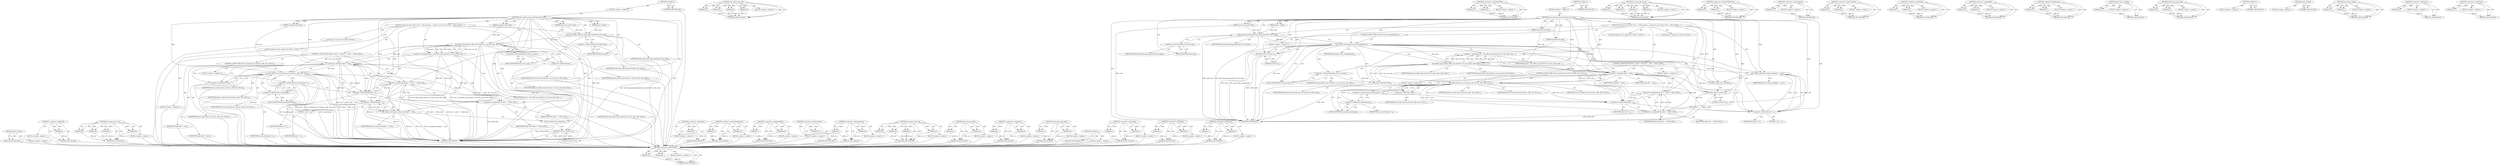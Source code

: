 digraph "&lt;operator&gt;.indirection" {
vulnerable_160 [label=<(METHOD,cond_resched)>];
vulnerable_161 [label=<(BLOCK,&lt;empty&gt;,&lt;empty&gt;)>];
vulnerable_162 [label=<(METHOD_RETURN,ANY)>];
vulnerable_111 [label=<(METHOD,&lt;operator&gt;.addressOf)>];
vulnerable_112 [label=<(PARAM,p1)>];
vulnerable_113 [label=<(BLOCK,&lt;empty&gt;,&lt;empty&gt;)>];
vulnerable_114 [label=<(METHOD_RETURN,ANY)>];
vulnerable_134 [label=<(METHOD,is_target_pte_for_mc)>];
vulnerable_135 [label=<(PARAM,p1)>];
vulnerable_136 [label=<(PARAM,p2)>];
vulnerable_137 [label=<(PARAM,p3)>];
vulnerable_138 [label=<(PARAM,p4)>];
vulnerable_139 [label=<(BLOCK,&lt;empty&gt;,&lt;empty&gt;)>];
vulnerable_140 [label=<(METHOD_RETURN,ANY)>];
vulnerable_6 [label=<(METHOD,&lt;global&gt;)<SUB>1</SUB>>];
vulnerable_7 [label=<(BLOCK,&lt;empty&gt;,&lt;empty&gt;)<SUB>1</SUB>>];
vulnerable_8 [label=<(METHOD,mem_cgroup_count_precharge_pte_range)<SUB>1</SUB>>];
vulnerable_9 [label=<(PARAM,pmd_t *pmd)<SUB>1</SUB>>];
vulnerable_10 [label=<(PARAM,unsigned long addr)<SUB>2</SUB>>];
vulnerable_11 [label=<(PARAM,unsigned long end)<SUB>2</SUB>>];
vulnerable_12 [label=<(PARAM,struct mm_walk *walk)<SUB>3</SUB>>];
vulnerable_13 [label=<(BLOCK,{
	struct vm_area_struct *vma = walk-&gt;private;
...,{
	struct vm_area_struct *vma = walk-&gt;private;
...)<SUB>4</SUB>>];
vulnerable_14 [label="<(LOCAL,pte_t* pte: pte_t*)<SUB>6</SUB>>"];
vulnerable_15 [label="<(LOCAL,spinlock_t* ptl: spinlock_t*)<SUB>7</SUB>>"];
vulnerable_16 [label=<(split_huge_page_pmd,split_huge_page_pmd(walk-&gt;mm, pmd))<SUB>9</SUB>>];
vulnerable_17 [label=<(&lt;operator&gt;.indirectFieldAccess,walk-&gt;mm)<SUB>9</SUB>>];
vulnerable_18 [label=<(IDENTIFIER,walk,split_huge_page_pmd(walk-&gt;mm, pmd))<SUB>9</SUB>>];
vulnerable_19 [label=<(FIELD_IDENTIFIER,mm,mm)<SUB>9</SUB>>];
vulnerable_20 [label=<(IDENTIFIER,pmd,split_huge_page_pmd(walk-&gt;mm, pmd))<SUB>9</SUB>>];
vulnerable_21 [label=<(&lt;operator&gt;.assignment,pte = pte_offset_map_lock(vma-&gt;vm_mm, pmd, addr...)<SUB>11</SUB>>];
vulnerable_22 [label=<(IDENTIFIER,pte,pte = pte_offset_map_lock(vma-&gt;vm_mm, pmd, addr...)<SUB>11</SUB>>];
vulnerable_23 [label=<(pte_offset_map_lock,pte_offset_map_lock(vma-&gt;vm_mm, pmd, addr, &amp;ptl))<SUB>11</SUB>>];
vulnerable_24 [label=<(&lt;operator&gt;.indirectFieldAccess,vma-&gt;vm_mm)<SUB>11</SUB>>];
vulnerable_25 [label=<(IDENTIFIER,vma,pte_offset_map_lock(vma-&gt;vm_mm, pmd, addr, &amp;ptl))<SUB>11</SUB>>];
vulnerable_26 [label=<(FIELD_IDENTIFIER,vm_mm,vm_mm)<SUB>11</SUB>>];
vulnerable_27 [label=<(IDENTIFIER,pmd,pte_offset_map_lock(vma-&gt;vm_mm, pmd, addr, &amp;ptl))<SUB>11</SUB>>];
vulnerable_28 [label=<(IDENTIFIER,addr,pte_offset_map_lock(vma-&gt;vm_mm, pmd, addr, &amp;ptl))<SUB>11</SUB>>];
vulnerable_29 [label=<(&lt;operator&gt;.addressOf,&amp;ptl)<SUB>11</SUB>>];
vulnerable_30 [label=<(IDENTIFIER,ptl,pte_offset_map_lock(vma-&gt;vm_mm, pmd, addr, &amp;ptl))<SUB>11</SUB>>];
vulnerable_31 [label=<(CONTROL_STRUCTURE,FOR,for (;addr != end;pte++, addr += PAGE_SIZE))<SUB>12</SUB>>];
vulnerable_32 [label=<(BLOCK,&lt;empty&gt;,&lt;empty&gt;)<SUB>12</SUB>>];
vulnerable_33 [label=<(&lt;operator&gt;.notEquals,addr != end)<SUB>12</SUB>>];
vulnerable_34 [label=<(IDENTIFIER,addr,addr != end)<SUB>12</SUB>>];
vulnerable_35 [label=<(IDENTIFIER,end,addr != end)<SUB>12</SUB>>];
vulnerable_36 [label=<(&lt;operator&gt;.expressionList,pte++, addr += PAGE_SIZE)<SUB>12</SUB>>];
vulnerable_37 [label=<(&lt;operator&gt;.postIncrement,pte++)<SUB>12</SUB>>];
vulnerable_38 [label=<(IDENTIFIER,pte,pte++)<SUB>12</SUB>>];
vulnerable_39 [label=<(&lt;operator&gt;.assignmentPlus,addr += PAGE_SIZE)<SUB>12</SUB>>];
vulnerable_40 [label=<(IDENTIFIER,addr,addr += PAGE_SIZE)<SUB>12</SUB>>];
vulnerable_41 [label=<(IDENTIFIER,PAGE_SIZE,addr += PAGE_SIZE)<SUB>12</SUB>>];
vulnerable_42 [label=<(CONTROL_STRUCTURE,IF,if (is_target_pte_for_mc(vma, addr, *pte, NULL)))<SUB>13</SUB>>];
vulnerable_43 [label=<(is_target_pte_for_mc,is_target_pte_for_mc(vma, addr, *pte, NULL))<SUB>13</SUB>>];
vulnerable_44 [label=<(IDENTIFIER,vma,is_target_pte_for_mc(vma, addr, *pte, NULL))<SUB>13</SUB>>];
vulnerable_45 [label=<(IDENTIFIER,addr,is_target_pte_for_mc(vma, addr, *pte, NULL))<SUB>13</SUB>>];
vulnerable_46 [label=<(&lt;operator&gt;.indirection,*pte)<SUB>13</SUB>>];
vulnerable_47 [label=<(IDENTIFIER,pte,is_target_pte_for_mc(vma, addr, *pte, NULL))<SUB>13</SUB>>];
vulnerable_48 [label=<(IDENTIFIER,NULL,is_target_pte_for_mc(vma, addr, *pte, NULL))<SUB>13</SUB>>];
vulnerable_49 [label=<(BLOCK,&lt;empty&gt;,&lt;empty&gt;)<SUB>14</SUB>>];
vulnerable_50 [label=<(&lt;operator&gt;.postIncrement,mc.precharge++)<SUB>14</SUB>>];
vulnerable_51 [label=<(&lt;operator&gt;.fieldAccess,mc.precharge)<SUB>14</SUB>>];
vulnerable_52 [label=<(IDENTIFIER,mc,mc.precharge++)<SUB>14</SUB>>];
vulnerable_53 [label=<(FIELD_IDENTIFIER,precharge,precharge)<SUB>14</SUB>>];
vulnerable_54 [label=<(pte_unmap_unlock,pte_unmap_unlock(pte - 1, ptl))<SUB>15</SUB>>];
vulnerable_55 [label=<(&lt;operator&gt;.subtraction,pte - 1)<SUB>15</SUB>>];
vulnerable_56 [label=<(IDENTIFIER,pte,pte - 1)<SUB>15</SUB>>];
vulnerable_57 [label=<(LITERAL,1,pte - 1)<SUB>15</SUB>>];
vulnerable_58 [label=<(IDENTIFIER,ptl,pte_unmap_unlock(pte - 1, ptl))<SUB>15</SUB>>];
vulnerable_59 [label=<(cond_resched,cond_resched())<SUB>16</SUB>>];
vulnerable_60 [label=<(RETURN,return 0;,return 0;)<SUB>18</SUB>>];
vulnerable_61 [label=<(LITERAL,0,return 0;)<SUB>18</SUB>>];
vulnerable_62 [label=<(METHOD_RETURN,int)<SUB>1</SUB>>];
vulnerable_64 [label=<(METHOD_RETURN,ANY)<SUB>1</SUB>>];
vulnerable_141 [label=<(METHOD,&lt;operator&gt;.indirection)>];
vulnerable_142 [label=<(PARAM,p1)>];
vulnerable_143 [label=<(BLOCK,&lt;empty&gt;,&lt;empty&gt;)>];
vulnerable_144 [label=<(METHOD_RETURN,ANY)>];
vulnerable_94 [label=<(METHOD,&lt;operator&gt;.indirectFieldAccess)>];
vulnerable_95 [label=<(PARAM,p1)>];
vulnerable_96 [label=<(PARAM,p2)>];
vulnerable_97 [label=<(BLOCK,&lt;empty&gt;,&lt;empty&gt;)>];
vulnerable_98 [label=<(METHOD_RETURN,ANY)>];
vulnerable_129 [label=<(METHOD,&lt;operator&gt;.assignmentPlus)>];
vulnerable_130 [label=<(PARAM,p1)>];
vulnerable_131 [label=<(PARAM,p2)>];
vulnerable_132 [label=<(BLOCK,&lt;empty&gt;,&lt;empty&gt;)>];
vulnerable_133 [label=<(METHOD_RETURN,ANY)>];
vulnerable_125 [label=<(METHOD,&lt;operator&gt;.postIncrement)>];
vulnerable_126 [label=<(PARAM,p1)>];
vulnerable_127 [label=<(BLOCK,&lt;empty&gt;,&lt;empty&gt;)>];
vulnerable_128 [label=<(METHOD_RETURN,ANY)>];
vulnerable_120 [label=<(METHOD,&lt;operator&gt;.expressionList)>];
vulnerable_121 [label=<(PARAM,p1)>];
vulnerable_122 [label=<(PARAM,p2)>];
vulnerable_123 [label=<(BLOCK,&lt;empty&gt;,&lt;empty&gt;)>];
vulnerable_124 [label=<(METHOD_RETURN,ANY)>];
vulnerable_104 [label=<(METHOD,pte_offset_map_lock)>];
vulnerable_105 [label=<(PARAM,p1)>];
vulnerable_106 [label=<(PARAM,p2)>];
vulnerable_107 [label=<(PARAM,p3)>];
vulnerable_108 [label=<(PARAM,p4)>];
vulnerable_109 [label=<(BLOCK,&lt;empty&gt;,&lt;empty&gt;)>];
vulnerable_110 [label=<(METHOD_RETURN,ANY)>];
vulnerable_150 [label=<(METHOD,pte_unmap_unlock)>];
vulnerable_151 [label=<(PARAM,p1)>];
vulnerable_152 [label=<(PARAM,p2)>];
vulnerable_153 [label=<(BLOCK,&lt;empty&gt;,&lt;empty&gt;)>];
vulnerable_154 [label=<(METHOD_RETURN,ANY)>];
vulnerable_99 [label=<(METHOD,&lt;operator&gt;.assignment)>];
vulnerable_100 [label=<(PARAM,p1)>];
vulnerable_101 [label=<(PARAM,p2)>];
vulnerable_102 [label=<(BLOCK,&lt;empty&gt;,&lt;empty&gt;)>];
vulnerable_103 [label=<(METHOD_RETURN,ANY)>];
vulnerable_89 [label=<(METHOD,split_huge_page_pmd)>];
vulnerable_90 [label=<(PARAM,p1)>];
vulnerable_91 [label=<(PARAM,p2)>];
vulnerable_92 [label=<(BLOCK,&lt;empty&gt;,&lt;empty&gt;)>];
vulnerable_93 [label=<(METHOD_RETURN,ANY)>];
vulnerable_83 [label=<(METHOD,&lt;global&gt;)<SUB>1</SUB>>];
vulnerable_84 [label=<(BLOCK,&lt;empty&gt;,&lt;empty&gt;)>];
vulnerable_85 [label=<(METHOD_RETURN,ANY)>];
vulnerable_155 [label=<(METHOD,&lt;operator&gt;.subtraction)>];
vulnerable_156 [label=<(PARAM,p1)>];
vulnerable_157 [label=<(PARAM,p2)>];
vulnerable_158 [label=<(BLOCK,&lt;empty&gt;,&lt;empty&gt;)>];
vulnerable_159 [label=<(METHOD_RETURN,ANY)>];
vulnerable_115 [label=<(METHOD,&lt;operator&gt;.notEquals)>];
vulnerable_116 [label=<(PARAM,p1)>];
vulnerable_117 [label=<(PARAM,p2)>];
vulnerable_118 [label=<(BLOCK,&lt;empty&gt;,&lt;empty&gt;)>];
vulnerable_119 [label=<(METHOD_RETURN,ANY)>];
vulnerable_145 [label=<(METHOD,&lt;operator&gt;.fieldAccess)>];
vulnerable_146 [label=<(PARAM,p1)>];
vulnerable_147 [label=<(PARAM,p2)>];
vulnerable_148 [label=<(BLOCK,&lt;empty&gt;,&lt;empty&gt;)>];
vulnerable_149 [label=<(METHOD_RETURN,ANY)>];
fixed_165 [label=<(METHOD,&lt;operator&gt;.subtraction)>];
fixed_166 [label=<(PARAM,p1)>];
fixed_167 [label=<(PARAM,p2)>];
fixed_168 [label=<(BLOCK,&lt;empty&gt;,&lt;empty&gt;)>];
fixed_169 [label=<(METHOD_RETURN,ANY)>];
fixed_114 [label=<(METHOD,pte_offset_map_lock)>];
fixed_115 [label=<(PARAM,p1)>];
fixed_116 [label=<(PARAM,p2)>];
fixed_117 [label=<(PARAM,p3)>];
fixed_118 [label=<(PARAM,p4)>];
fixed_119 [label=<(BLOCK,&lt;empty&gt;,&lt;empty&gt;)>];
fixed_120 [label=<(METHOD_RETURN,ANY)>];
fixed_139 [label=<(METHOD,&lt;operator&gt;.assignmentPlus)>];
fixed_140 [label=<(PARAM,p1)>];
fixed_141 [label=<(PARAM,p2)>];
fixed_142 [label=<(BLOCK,&lt;empty&gt;,&lt;empty&gt;)>];
fixed_143 [label=<(METHOD_RETURN,ANY)>];
fixed_6 [label=<(METHOD,&lt;global&gt;)<SUB>1</SUB>>];
fixed_7 [label=<(BLOCK,&lt;empty&gt;,&lt;empty&gt;)<SUB>1</SUB>>];
fixed_8 [label=<(METHOD,mem_cgroup_count_precharge_pte_range)<SUB>1</SUB>>];
fixed_9 [label=<(PARAM,pmd_t *pmd)<SUB>1</SUB>>];
fixed_10 [label=<(PARAM,unsigned long addr)<SUB>2</SUB>>];
fixed_11 [label=<(PARAM,unsigned long end)<SUB>2</SUB>>];
fixed_12 [label=<(PARAM,struct mm_walk *walk)<SUB>3</SUB>>];
fixed_13 [label=<(BLOCK,{
	struct vm_area_struct *vma = walk-&gt;private;
...,{
	struct vm_area_struct *vma = walk-&gt;private;
...)<SUB>4</SUB>>];
fixed_14 [label="<(LOCAL,pte_t* pte: pte_t*)<SUB>6</SUB>>"];
fixed_15 [label="<(LOCAL,spinlock_t* ptl: spinlock_t*)<SUB>7</SUB>>"];
fixed_16 [label=<(split_huge_page_pmd,split_huge_page_pmd(walk-&gt;mm, pmd))<SUB>9</SUB>>];
fixed_17 [label=<(&lt;operator&gt;.indirectFieldAccess,walk-&gt;mm)<SUB>9</SUB>>];
fixed_18 [label=<(IDENTIFIER,walk,split_huge_page_pmd(walk-&gt;mm, pmd))<SUB>9</SUB>>];
fixed_19 [label=<(FIELD_IDENTIFIER,mm,mm)<SUB>9</SUB>>];
fixed_20 [label=<(IDENTIFIER,pmd,split_huge_page_pmd(walk-&gt;mm, pmd))<SUB>9</SUB>>];
fixed_21 [label=<(CONTROL_STRUCTURE,IF,if (pmd_trans_unstable(pmd)))<SUB>10</SUB>>];
fixed_22 [label=<(pmd_trans_unstable,pmd_trans_unstable(pmd))<SUB>10</SUB>>];
fixed_23 [label=<(IDENTIFIER,pmd,pmd_trans_unstable(pmd))<SUB>10</SUB>>];
fixed_24 [label=<(BLOCK,&lt;empty&gt;,&lt;empty&gt;)<SUB>11</SUB>>];
fixed_25 [label=<(RETURN,return 0;,return 0;)<SUB>11</SUB>>];
fixed_26 [label=<(LITERAL,0,return 0;)<SUB>11</SUB>>];
fixed_27 [label=<(&lt;operator&gt;.assignment,pte = pte_offset_map_lock(vma-&gt;vm_mm, pmd, addr...)<SUB>13</SUB>>];
fixed_28 [label=<(IDENTIFIER,pte,pte = pte_offset_map_lock(vma-&gt;vm_mm, pmd, addr...)<SUB>13</SUB>>];
fixed_29 [label=<(pte_offset_map_lock,pte_offset_map_lock(vma-&gt;vm_mm, pmd, addr, &amp;ptl))<SUB>13</SUB>>];
fixed_30 [label=<(&lt;operator&gt;.indirectFieldAccess,vma-&gt;vm_mm)<SUB>13</SUB>>];
fixed_31 [label=<(IDENTIFIER,vma,pte_offset_map_lock(vma-&gt;vm_mm, pmd, addr, &amp;ptl))<SUB>13</SUB>>];
fixed_32 [label=<(FIELD_IDENTIFIER,vm_mm,vm_mm)<SUB>13</SUB>>];
fixed_33 [label=<(IDENTIFIER,pmd,pte_offset_map_lock(vma-&gt;vm_mm, pmd, addr, &amp;ptl))<SUB>13</SUB>>];
fixed_34 [label=<(IDENTIFIER,addr,pte_offset_map_lock(vma-&gt;vm_mm, pmd, addr, &amp;ptl))<SUB>13</SUB>>];
fixed_35 [label=<(&lt;operator&gt;.addressOf,&amp;ptl)<SUB>13</SUB>>];
fixed_36 [label=<(IDENTIFIER,ptl,pte_offset_map_lock(vma-&gt;vm_mm, pmd, addr, &amp;ptl))<SUB>13</SUB>>];
fixed_37 [label=<(CONTROL_STRUCTURE,FOR,for (;addr != end;pte++, addr += PAGE_SIZE))<SUB>14</SUB>>];
fixed_38 [label=<(BLOCK,&lt;empty&gt;,&lt;empty&gt;)<SUB>14</SUB>>];
fixed_39 [label=<(&lt;operator&gt;.notEquals,addr != end)<SUB>14</SUB>>];
fixed_40 [label=<(IDENTIFIER,addr,addr != end)<SUB>14</SUB>>];
fixed_41 [label=<(IDENTIFIER,end,addr != end)<SUB>14</SUB>>];
fixed_42 [label=<(&lt;operator&gt;.expressionList,pte++, addr += PAGE_SIZE)<SUB>14</SUB>>];
fixed_43 [label=<(&lt;operator&gt;.postIncrement,pte++)<SUB>14</SUB>>];
fixed_44 [label=<(IDENTIFIER,pte,pte++)<SUB>14</SUB>>];
fixed_45 [label=<(&lt;operator&gt;.assignmentPlus,addr += PAGE_SIZE)<SUB>14</SUB>>];
fixed_46 [label=<(IDENTIFIER,addr,addr += PAGE_SIZE)<SUB>14</SUB>>];
fixed_47 [label=<(IDENTIFIER,PAGE_SIZE,addr += PAGE_SIZE)<SUB>14</SUB>>];
fixed_48 [label=<(CONTROL_STRUCTURE,IF,if (is_target_pte_for_mc(vma, addr, *pte, NULL)))<SUB>15</SUB>>];
fixed_49 [label=<(is_target_pte_for_mc,is_target_pte_for_mc(vma, addr, *pte, NULL))<SUB>15</SUB>>];
fixed_50 [label=<(IDENTIFIER,vma,is_target_pte_for_mc(vma, addr, *pte, NULL))<SUB>15</SUB>>];
fixed_51 [label=<(IDENTIFIER,addr,is_target_pte_for_mc(vma, addr, *pte, NULL))<SUB>15</SUB>>];
fixed_52 [label=<(&lt;operator&gt;.indirection,*pte)<SUB>15</SUB>>];
fixed_53 [label=<(IDENTIFIER,pte,is_target_pte_for_mc(vma, addr, *pte, NULL))<SUB>15</SUB>>];
fixed_54 [label=<(IDENTIFIER,NULL,is_target_pte_for_mc(vma, addr, *pte, NULL))<SUB>15</SUB>>];
fixed_55 [label=<(BLOCK,&lt;empty&gt;,&lt;empty&gt;)<SUB>16</SUB>>];
fixed_56 [label=<(&lt;operator&gt;.postIncrement,mc.precharge++)<SUB>16</SUB>>];
fixed_57 [label=<(&lt;operator&gt;.fieldAccess,mc.precharge)<SUB>16</SUB>>];
fixed_58 [label=<(IDENTIFIER,mc,mc.precharge++)<SUB>16</SUB>>];
fixed_59 [label=<(FIELD_IDENTIFIER,precharge,precharge)<SUB>16</SUB>>];
fixed_60 [label=<(pte_unmap_unlock,pte_unmap_unlock(pte - 1, ptl))<SUB>17</SUB>>];
fixed_61 [label=<(&lt;operator&gt;.subtraction,pte - 1)<SUB>17</SUB>>];
fixed_62 [label=<(IDENTIFIER,pte,pte - 1)<SUB>17</SUB>>];
fixed_63 [label=<(LITERAL,1,pte - 1)<SUB>17</SUB>>];
fixed_64 [label=<(IDENTIFIER,ptl,pte_unmap_unlock(pte - 1, ptl))<SUB>17</SUB>>];
fixed_65 [label=<(cond_resched,cond_resched())<SUB>18</SUB>>];
fixed_66 [label=<(RETURN,return 0;,return 0;)<SUB>20</SUB>>];
fixed_67 [label=<(LITERAL,0,return 0;)<SUB>20</SUB>>];
fixed_68 [label=<(METHOD_RETURN,int)<SUB>1</SUB>>];
fixed_70 [label=<(METHOD_RETURN,ANY)<SUB>1</SUB>>];
fixed_144 [label=<(METHOD,is_target_pte_for_mc)>];
fixed_145 [label=<(PARAM,p1)>];
fixed_146 [label=<(PARAM,p2)>];
fixed_147 [label=<(PARAM,p3)>];
fixed_148 [label=<(PARAM,p4)>];
fixed_149 [label=<(BLOCK,&lt;empty&gt;,&lt;empty&gt;)>];
fixed_150 [label=<(METHOD_RETURN,ANY)>];
fixed_100 [label=<(METHOD,&lt;operator&gt;.indirectFieldAccess)>];
fixed_101 [label=<(PARAM,p1)>];
fixed_102 [label=<(PARAM,p2)>];
fixed_103 [label=<(BLOCK,&lt;empty&gt;,&lt;empty&gt;)>];
fixed_104 [label=<(METHOD_RETURN,ANY)>];
fixed_135 [label=<(METHOD,&lt;operator&gt;.postIncrement)>];
fixed_136 [label=<(PARAM,p1)>];
fixed_137 [label=<(BLOCK,&lt;empty&gt;,&lt;empty&gt;)>];
fixed_138 [label=<(METHOD_RETURN,ANY)>];
fixed_130 [label=<(METHOD,&lt;operator&gt;.expressionList)>];
fixed_131 [label=<(PARAM,p1)>];
fixed_132 [label=<(PARAM,p2)>];
fixed_133 [label=<(BLOCK,&lt;empty&gt;,&lt;empty&gt;)>];
fixed_134 [label=<(METHOD_RETURN,ANY)>];
fixed_125 [label=<(METHOD,&lt;operator&gt;.notEquals)>];
fixed_126 [label=<(PARAM,p1)>];
fixed_127 [label=<(PARAM,p2)>];
fixed_128 [label=<(BLOCK,&lt;empty&gt;,&lt;empty&gt;)>];
fixed_129 [label=<(METHOD_RETURN,ANY)>];
fixed_109 [label=<(METHOD,&lt;operator&gt;.assignment)>];
fixed_110 [label=<(PARAM,p1)>];
fixed_111 [label=<(PARAM,p2)>];
fixed_112 [label=<(BLOCK,&lt;empty&gt;,&lt;empty&gt;)>];
fixed_113 [label=<(METHOD_RETURN,ANY)>];
fixed_155 [label=<(METHOD,&lt;operator&gt;.fieldAccess)>];
fixed_156 [label=<(PARAM,p1)>];
fixed_157 [label=<(PARAM,p2)>];
fixed_158 [label=<(BLOCK,&lt;empty&gt;,&lt;empty&gt;)>];
fixed_159 [label=<(METHOD_RETURN,ANY)>];
fixed_105 [label=<(METHOD,pmd_trans_unstable)>];
fixed_106 [label=<(PARAM,p1)>];
fixed_107 [label=<(BLOCK,&lt;empty&gt;,&lt;empty&gt;)>];
fixed_108 [label=<(METHOD_RETURN,ANY)>];
fixed_95 [label=<(METHOD,split_huge_page_pmd)>];
fixed_96 [label=<(PARAM,p1)>];
fixed_97 [label=<(PARAM,p2)>];
fixed_98 [label=<(BLOCK,&lt;empty&gt;,&lt;empty&gt;)>];
fixed_99 [label=<(METHOD_RETURN,ANY)>];
fixed_89 [label=<(METHOD,&lt;global&gt;)<SUB>1</SUB>>];
fixed_90 [label=<(BLOCK,&lt;empty&gt;,&lt;empty&gt;)>];
fixed_91 [label=<(METHOD_RETURN,ANY)>];
fixed_170 [label=<(METHOD,cond_resched)>];
fixed_171 [label=<(BLOCK,&lt;empty&gt;,&lt;empty&gt;)>];
fixed_172 [label=<(METHOD_RETURN,ANY)>];
fixed_160 [label=<(METHOD,pte_unmap_unlock)>];
fixed_161 [label=<(PARAM,p1)>];
fixed_162 [label=<(PARAM,p2)>];
fixed_163 [label=<(BLOCK,&lt;empty&gt;,&lt;empty&gt;)>];
fixed_164 [label=<(METHOD_RETURN,ANY)>];
fixed_121 [label=<(METHOD,&lt;operator&gt;.addressOf)>];
fixed_122 [label=<(PARAM,p1)>];
fixed_123 [label=<(BLOCK,&lt;empty&gt;,&lt;empty&gt;)>];
fixed_124 [label=<(METHOD_RETURN,ANY)>];
fixed_151 [label=<(METHOD,&lt;operator&gt;.indirection)>];
fixed_152 [label=<(PARAM,p1)>];
fixed_153 [label=<(BLOCK,&lt;empty&gt;,&lt;empty&gt;)>];
fixed_154 [label=<(METHOD_RETURN,ANY)>];
vulnerable_160 -> vulnerable_161  [key=0, label="AST: "];
vulnerable_160 -> vulnerable_162  [key=0, label="AST: "];
vulnerable_160 -> vulnerable_162  [key=1, label="CFG: "];
vulnerable_161 -> fixed_165  [key=0];
vulnerable_162 -> fixed_165  [key=0];
vulnerable_111 -> vulnerable_112  [key=0, label="AST: "];
vulnerable_111 -> vulnerable_112  [key=1, label="DDG: "];
vulnerable_111 -> vulnerable_113  [key=0, label="AST: "];
vulnerable_111 -> vulnerable_114  [key=0, label="AST: "];
vulnerable_111 -> vulnerable_114  [key=1, label="CFG: "];
vulnerable_112 -> vulnerable_114  [key=0, label="DDG: p1"];
vulnerable_113 -> fixed_165  [key=0];
vulnerable_114 -> fixed_165  [key=0];
vulnerable_134 -> vulnerable_135  [key=0, label="AST: "];
vulnerable_134 -> vulnerable_135  [key=1, label="DDG: "];
vulnerable_134 -> vulnerable_139  [key=0, label="AST: "];
vulnerable_134 -> vulnerable_136  [key=0, label="AST: "];
vulnerable_134 -> vulnerable_136  [key=1, label="DDG: "];
vulnerable_134 -> vulnerable_140  [key=0, label="AST: "];
vulnerable_134 -> vulnerable_140  [key=1, label="CFG: "];
vulnerable_134 -> vulnerable_137  [key=0, label="AST: "];
vulnerable_134 -> vulnerable_137  [key=1, label="DDG: "];
vulnerable_134 -> vulnerable_138  [key=0, label="AST: "];
vulnerable_134 -> vulnerable_138  [key=1, label="DDG: "];
vulnerable_135 -> vulnerable_140  [key=0, label="DDG: p1"];
vulnerable_136 -> vulnerable_140  [key=0, label="DDG: p2"];
vulnerable_137 -> vulnerable_140  [key=0, label="DDG: p3"];
vulnerable_138 -> vulnerable_140  [key=0, label="DDG: p4"];
vulnerable_139 -> fixed_165  [key=0];
vulnerable_140 -> fixed_165  [key=0];
vulnerable_6 -> vulnerable_7  [key=0, label="AST: "];
vulnerable_6 -> vulnerable_64  [key=0, label="AST: "];
vulnerable_6 -> vulnerable_64  [key=1, label="CFG: "];
vulnerable_7 -> vulnerable_8  [key=0, label="AST: "];
vulnerable_8 -> vulnerable_9  [key=0, label="AST: "];
vulnerable_8 -> vulnerable_9  [key=1, label="DDG: "];
vulnerable_8 -> vulnerable_10  [key=0, label="AST: "];
vulnerable_8 -> vulnerable_10  [key=1, label="DDG: "];
vulnerable_8 -> vulnerable_11  [key=0, label="AST: "];
vulnerable_8 -> vulnerable_11  [key=1, label="DDG: "];
vulnerable_8 -> vulnerable_12  [key=0, label="AST: "];
vulnerable_8 -> vulnerable_12  [key=1, label="DDG: "];
vulnerable_8 -> vulnerable_13  [key=0, label="AST: "];
vulnerable_8 -> vulnerable_62  [key=0, label="AST: "];
vulnerable_8 -> vulnerable_19  [key=0, label="CFG: "];
vulnerable_8 -> vulnerable_59  [key=0, label="DDG: "];
vulnerable_8 -> vulnerable_60  [key=0, label="DDG: "];
vulnerable_8 -> vulnerable_16  [key=0, label="DDG: "];
vulnerable_8 -> vulnerable_54  [key=0, label="DDG: "];
vulnerable_8 -> vulnerable_61  [key=0, label="DDG: "];
vulnerable_8 -> vulnerable_23  [key=0, label="DDG: "];
vulnerable_8 -> vulnerable_33  [key=0, label="DDG: "];
vulnerable_8 -> vulnerable_36  [key=0, label="DDG: "];
vulnerable_8 -> vulnerable_55  [key=0, label="DDG: "];
vulnerable_8 -> vulnerable_37  [key=0, label="DDG: "];
vulnerable_8 -> vulnerable_39  [key=0, label="DDG: "];
vulnerable_8 -> vulnerable_43  [key=0, label="DDG: "];
vulnerable_9 -> vulnerable_16  [key=0, label="DDG: pmd"];
vulnerable_10 -> vulnerable_23  [key=0, label="DDG: addr"];
vulnerable_11 -> vulnerable_33  [key=0, label="DDG: end"];
vulnerable_12 -> vulnerable_62  [key=0, label="DDG: walk"];
vulnerable_12 -> vulnerable_16  [key=0, label="DDG: walk"];
vulnerable_13 -> vulnerable_14  [key=0, label="AST: "];
vulnerable_13 -> vulnerable_15  [key=0, label="AST: "];
vulnerable_13 -> vulnerable_16  [key=0, label="AST: "];
vulnerable_13 -> vulnerable_21  [key=0, label="AST: "];
vulnerable_13 -> vulnerable_31  [key=0, label="AST: "];
vulnerable_13 -> vulnerable_54  [key=0, label="AST: "];
vulnerable_13 -> vulnerable_59  [key=0, label="AST: "];
vulnerable_13 -> vulnerable_60  [key=0, label="AST: "];
vulnerable_14 -> fixed_165  [key=0];
vulnerable_15 -> fixed_165  [key=0];
vulnerable_16 -> vulnerable_17  [key=0, label="AST: "];
vulnerable_16 -> vulnerable_20  [key=0, label="AST: "];
vulnerable_16 -> vulnerable_26  [key=0, label="CFG: "];
vulnerable_16 -> vulnerable_62  [key=0, label="DDG: walk-&gt;mm"];
vulnerable_16 -> vulnerable_62  [key=1, label="DDG: split_huge_page_pmd(walk-&gt;mm, pmd)"];
vulnerable_16 -> vulnerable_23  [key=0, label="DDG: pmd"];
vulnerable_17 -> vulnerable_18  [key=0, label="AST: "];
vulnerable_17 -> vulnerable_19  [key=0, label="AST: "];
vulnerable_17 -> vulnerable_16  [key=0, label="CFG: "];
vulnerable_18 -> fixed_165  [key=0];
vulnerable_19 -> vulnerable_17  [key=0, label="CFG: "];
vulnerable_20 -> fixed_165  [key=0];
vulnerable_21 -> vulnerable_22  [key=0, label="AST: "];
vulnerable_21 -> vulnerable_23  [key=0, label="AST: "];
vulnerable_21 -> vulnerable_33  [key=0, label="CFG: "];
vulnerable_21 -> vulnerable_62  [key=0, label="DDG: pte_offset_map_lock(vma-&gt;vm_mm, pmd, addr, &amp;ptl)"];
vulnerable_21 -> vulnerable_62  [key=1, label="DDG: pte = pte_offset_map_lock(vma-&gt;vm_mm, pmd, addr, &amp;ptl)"];
vulnerable_21 -> vulnerable_55  [key=0, label="DDG: pte"];
vulnerable_21 -> vulnerable_37  [key=0, label="DDG: pte"];
vulnerable_22 -> fixed_165  [key=0];
vulnerable_23 -> vulnerable_24  [key=0, label="AST: "];
vulnerable_23 -> vulnerable_27  [key=0, label="AST: "];
vulnerable_23 -> vulnerable_28  [key=0, label="AST: "];
vulnerable_23 -> vulnerable_29  [key=0, label="AST: "];
vulnerable_23 -> vulnerable_21  [key=0, label="CFG: "];
vulnerable_23 -> vulnerable_21  [key=1, label="DDG: vma-&gt;vm_mm"];
vulnerable_23 -> vulnerable_21  [key=2, label="DDG: pmd"];
vulnerable_23 -> vulnerable_21  [key=3, label="DDG: addr"];
vulnerable_23 -> vulnerable_21  [key=4, label="DDG: &amp;ptl"];
vulnerable_23 -> vulnerable_62  [key=0, label="DDG: vma-&gt;vm_mm"];
vulnerable_23 -> vulnerable_62  [key=1, label="DDG: pmd"];
vulnerable_23 -> vulnerable_62  [key=2, label="DDG: &amp;ptl"];
vulnerable_23 -> vulnerable_54  [key=0, label="DDG: &amp;ptl"];
vulnerable_23 -> vulnerable_33  [key=0, label="DDG: addr"];
vulnerable_23 -> vulnerable_43  [key=0, label="DDG: vma-&gt;vm_mm"];
vulnerable_24 -> vulnerable_25  [key=0, label="AST: "];
vulnerable_24 -> vulnerable_26  [key=0, label="AST: "];
vulnerable_24 -> vulnerable_29  [key=0, label="CFG: "];
vulnerable_25 -> fixed_165  [key=0];
vulnerable_26 -> vulnerable_24  [key=0, label="CFG: "];
vulnerable_27 -> fixed_165  [key=0];
vulnerable_28 -> fixed_165  [key=0];
vulnerable_29 -> vulnerable_30  [key=0, label="AST: "];
vulnerable_29 -> vulnerable_23  [key=0, label="CFG: "];
vulnerable_30 -> fixed_165  [key=0];
vulnerable_31 -> vulnerable_32  [key=0, label="AST: "];
vulnerable_31 -> vulnerable_33  [key=0, label="AST: "];
vulnerable_31 -> vulnerable_36  [key=0, label="AST: "];
vulnerable_31 -> vulnerable_42  [key=0, label="AST: "];
vulnerable_32 -> fixed_165  [key=0];
vulnerable_33 -> vulnerable_34  [key=0, label="AST: "];
vulnerable_33 -> vulnerable_35  [key=0, label="AST: "];
vulnerable_33 -> vulnerable_46  [key=0, label="CFG: "];
vulnerable_33 -> vulnerable_46  [key=1, label="CDG: "];
vulnerable_33 -> vulnerable_55  [key=0, label="CFG: "];
vulnerable_33 -> vulnerable_62  [key=0, label="DDG: addr"];
vulnerable_33 -> vulnerable_62  [key=1, label="DDG: end"];
vulnerable_33 -> vulnerable_62  [key=2, label="DDG: addr != end"];
vulnerable_33 -> vulnerable_43  [key=0, label="DDG: addr"];
vulnerable_33 -> vulnerable_43  [key=1, label="CDG: "];
vulnerable_33 -> vulnerable_33  [key=0, label="CDG: "];
vulnerable_33 -> vulnerable_36  [key=0, label="CDG: "];
vulnerable_33 -> vulnerable_37  [key=0, label="CDG: "];
vulnerable_33 -> vulnerable_39  [key=0, label="CDG: "];
vulnerable_34 -> fixed_165  [key=0];
vulnerable_35 -> fixed_165  [key=0];
vulnerable_36 -> vulnerable_37  [key=0, label="AST: "];
vulnerable_36 -> vulnerable_39  [key=0, label="AST: "];
vulnerable_36 -> vulnerable_33  [key=0, label="CFG: "];
vulnerable_36 -> vulnerable_62  [key=0, label="DDG: pte++"];
vulnerable_36 -> vulnerable_62  [key=1, label="DDG: addr += PAGE_SIZE"];
vulnerable_36 -> vulnerable_62  [key=2, label="DDG: pte++, addr += PAGE_SIZE"];
vulnerable_37 -> vulnerable_38  [key=0, label="AST: "];
vulnerable_37 -> vulnerable_39  [key=0, label="CFG: "];
vulnerable_37 -> vulnerable_36  [key=0, label="DDG: pte"];
vulnerable_37 -> vulnerable_55  [key=0, label="DDG: pte"];
vulnerable_38 -> fixed_165  [key=0];
vulnerable_39 -> vulnerable_40  [key=0, label="AST: "];
vulnerable_39 -> vulnerable_41  [key=0, label="AST: "];
vulnerable_39 -> vulnerable_36  [key=0, label="CFG: "];
vulnerable_39 -> vulnerable_36  [key=1, label="DDG: addr"];
vulnerable_39 -> vulnerable_62  [key=0, label="DDG: PAGE_SIZE"];
vulnerable_39 -> vulnerable_33  [key=0, label="DDG: addr"];
vulnerable_40 -> fixed_165  [key=0];
vulnerable_41 -> fixed_165  [key=0];
vulnerable_42 -> vulnerable_43  [key=0, label="AST: "];
vulnerable_42 -> vulnerable_49  [key=0, label="AST: "];
vulnerable_43 -> vulnerable_44  [key=0, label="AST: "];
vulnerable_43 -> vulnerable_45  [key=0, label="AST: "];
vulnerable_43 -> vulnerable_46  [key=0, label="AST: "];
vulnerable_43 -> vulnerable_48  [key=0, label="AST: "];
vulnerable_43 -> vulnerable_53  [key=0, label="CFG: "];
vulnerable_43 -> vulnerable_53  [key=1, label="CDG: "];
vulnerable_43 -> vulnerable_37  [key=0, label="CFG: "];
vulnerable_43 -> vulnerable_37  [key=1, label="DDG: *pte"];
vulnerable_43 -> vulnerable_62  [key=0, label="DDG: vma"];
vulnerable_43 -> vulnerable_62  [key=1, label="DDG: *pte"];
vulnerable_43 -> vulnerable_62  [key=2, label="DDG: is_target_pte_for_mc(vma, addr, *pte, NULL)"];
vulnerable_43 -> vulnerable_62  [key=3, label="DDG: NULL"];
vulnerable_43 -> vulnerable_55  [key=0, label="DDG: *pte"];
vulnerable_43 -> vulnerable_39  [key=0, label="DDG: addr"];
vulnerable_43 -> vulnerable_50  [key=0, label="CDG: "];
vulnerable_43 -> vulnerable_51  [key=0, label="CDG: "];
vulnerable_44 -> fixed_165  [key=0];
vulnerable_45 -> fixed_165  [key=0];
vulnerable_46 -> vulnerable_47  [key=0, label="AST: "];
vulnerable_46 -> vulnerable_43  [key=0, label="CFG: "];
vulnerable_47 -> fixed_165  [key=0];
vulnerable_48 -> fixed_165  [key=0];
vulnerable_49 -> vulnerable_50  [key=0, label="AST: "];
vulnerable_50 -> vulnerable_51  [key=0, label="AST: "];
vulnerable_50 -> vulnerable_37  [key=0, label="CFG: "];
vulnerable_50 -> vulnerable_62  [key=0, label="DDG: mc.precharge"];
vulnerable_50 -> vulnerable_62  [key=1, label="DDG: mc.precharge++"];
vulnerable_51 -> vulnerable_52  [key=0, label="AST: "];
vulnerable_51 -> vulnerable_53  [key=0, label="AST: "];
vulnerable_51 -> vulnerable_50  [key=0, label="CFG: "];
vulnerable_52 -> fixed_165  [key=0];
vulnerable_53 -> vulnerable_51  [key=0, label="CFG: "];
vulnerable_54 -> vulnerable_55  [key=0, label="AST: "];
vulnerable_54 -> vulnerable_58  [key=0, label="AST: "];
vulnerable_54 -> vulnerable_59  [key=0, label="CFG: "];
vulnerable_54 -> vulnerable_62  [key=0, label="DDG: pte - 1"];
vulnerable_54 -> vulnerable_62  [key=1, label="DDG: ptl"];
vulnerable_54 -> vulnerable_62  [key=2, label="DDG: pte_unmap_unlock(pte - 1, ptl)"];
vulnerable_55 -> vulnerable_56  [key=0, label="AST: "];
vulnerable_55 -> vulnerable_57  [key=0, label="AST: "];
vulnerable_55 -> vulnerable_54  [key=0, label="CFG: "];
vulnerable_55 -> vulnerable_54  [key=1, label="DDG: pte"];
vulnerable_55 -> vulnerable_54  [key=2, label="DDG: 1"];
vulnerable_55 -> vulnerable_62  [key=0, label="DDG: pte"];
vulnerable_56 -> fixed_165  [key=0];
vulnerable_57 -> fixed_165  [key=0];
vulnerable_58 -> fixed_165  [key=0];
vulnerable_59 -> vulnerable_60  [key=0, label="CFG: "];
vulnerable_59 -> vulnerable_62  [key=0, label="DDG: cond_resched()"];
vulnerable_60 -> vulnerable_61  [key=0, label="AST: "];
vulnerable_60 -> vulnerable_62  [key=0, label="CFG: "];
vulnerable_60 -> vulnerable_62  [key=1, label="DDG: &lt;RET&gt;"];
vulnerable_61 -> vulnerable_60  [key=0, label="DDG: 0"];
vulnerable_62 -> fixed_165  [key=0];
vulnerable_64 -> fixed_165  [key=0];
vulnerable_141 -> vulnerable_142  [key=0, label="AST: "];
vulnerable_141 -> vulnerable_142  [key=1, label="DDG: "];
vulnerable_141 -> vulnerable_143  [key=0, label="AST: "];
vulnerable_141 -> vulnerable_144  [key=0, label="AST: "];
vulnerable_141 -> vulnerable_144  [key=1, label="CFG: "];
vulnerable_142 -> vulnerable_144  [key=0, label="DDG: p1"];
vulnerable_143 -> fixed_165  [key=0];
vulnerable_144 -> fixed_165  [key=0];
vulnerable_94 -> vulnerable_95  [key=0, label="AST: "];
vulnerable_94 -> vulnerable_95  [key=1, label="DDG: "];
vulnerable_94 -> vulnerable_97  [key=0, label="AST: "];
vulnerable_94 -> vulnerable_96  [key=0, label="AST: "];
vulnerable_94 -> vulnerable_96  [key=1, label="DDG: "];
vulnerable_94 -> vulnerable_98  [key=0, label="AST: "];
vulnerable_94 -> vulnerable_98  [key=1, label="CFG: "];
vulnerable_95 -> vulnerable_98  [key=0, label="DDG: p1"];
vulnerable_96 -> vulnerable_98  [key=0, label="DDG: p2"];
vulnerable_97 -> fixed_165  [key=0];
vulnerable_98 -> fixed_165  [key=0];
vulnerable_129 -> vulnerable_130  [key=0, label="AST: "];
vulnerable_129 -> vulnerable_130  [key=1, label="DDG: "];
vulnerable_129 -> vulnerable_132  [key=0, label="AST: "];
vulnerable_129 -> vulnerable_131  [key=0, label="AST: "];
vulnerable_129 -> vulnerable_131  [key=1, label="DDG: "];
vulnerable_129 -> vulnerable_133  [key=0, label="AST: "];
vulnerable_129 -> vulnerable_133  [key=1, label="CFG: "];
vulnerable_130 -> vulnerable_133  [key=0, label="DDG: p1"];
vulnerable_131 -> vulnerable_133  [key=0, label="DDG: p2"];
vulnerable_132 -> fixed_165  [key=0];
vulnerable_133 -> fixed_165  [key=0];
vulnerable_125 -> vulnerable_126  [key=0, label="AST: "];
vulnerable_125 -> vulnerable_126  [key=1, label="DDG: "];
vulnerable_125 -> vulnerable_127  [key=0, label="AST: "];
vulnerable_125 -> vulnerable_128  [key=0, label="AST: "];
vulnerable_125 -> vulnerable_128  [key=1, label="CFG: "];
vulnerable_126 -> vulnerable_128  [key=0, label="DDG: p1"];
vulnerable_127 -> fixed_165  [key=0];
vulnerable_128 -> fixed_165  [key=0];
vulnerable_120 -> vulnerable_121  [key=0, label="AST: "];
vulnerable_120 -> vulnerable_121  [key=1, label="DDG: "];
vulnerable_120 -> vulnerable_123  [key=0, label="AST: "];
vulnerable_120 -> vulnerable_122  [key=0, label="AST: "];
vulnerable_120 -> vulnerable_122  [key=1, label="DDG: "];
vulnerable_120 -> vulnerable_124  [key=0, label="AST: "];
vulnerable_120 -> vulnerable_124  [key=1, label="CFG: "];
vulnerable_121 -> vulnerable_124  [key=0, label="DDG: p1"];
vulnerable_122 -> vulnerable_124  [key=0, label="DDG: p2"];
vulnerable_123 -> fixed_165  [key=0];
vulnerable_124 -> fixed_165  [key=0];
vulnerable_104 -> vulnerable_105  [key=0, label="AST: "];
vulnerable_104 -> vulnerable_105  [key=1, label="DDG: "];
vulnerable_104 -> vulnerable_109  [key=0, label="AST: "];
vulnerable_104 -> vulnerable_106  [key=0, label="AST: "];
vulnerable_104 -> vulnerable_106  [key=1, label="DDG: "];
vulnerable_104 -> vulnerable_110  [key=0, label="AST: "];
vulnerable_104 -> vulnerable_110  [key=1, label="CFG: "];
vulnerable_104 -> vulnerable_107  [key=0, label="AST: "];
vulnerable_104 -> vulnerable_107  [key=1, label="DDG: "];
vulnerable_104 -> vulnerable_108  [key=0, label="AST: "];
vulnerable_104 -> vulnerable_108  [key=1, label="DDG: "];
vulnerable_105 -> vulnerable_110  [key=0, label="DDG: p1"];
vulnerable_106 -> vulnerable_110  [key=0, label="DDG: p2"];
vulnerable_107 -> vulnerable_110  [key=0, label="DDG: p3"];
vulnerable_108 -> vulnerable_110  [key=0, label="DDG: p4"];
vulnerable_109 -> fixed_165  [key=0];
vulnerable_110 -> fixed_165  [key=0];
vulnerable_150 -> vulnerable_151  [key=0, label="AST: "];
vulnerable_150 -> vulnerable_151  [key=1, label="DDG: "];
vulnerable_150 -> vulnerable_153  [key=0, label="AST: "];
vulnerable_150 -> vulnerable_152  [key=0, label="AST: "];
vulnerable_150 -> vulnerable_152  [key=1, label="DDG: "];
vulnerable_150 -> vulnerable_154  [key=0, label="AST: "];
vulnerable_150 -> vulnerable_154  [key=1, label="CFG: "];
vulnerable_151 -> vulnerable_154  [key=0, label="DDG: p1"];
vulnerable_152 -> vulnerable_154  [key=0, label="DDG: p2"];
vulnerable_153 -> fixed_165  [key=0];
vulnerable_154 -> fixed_165  [key=0];
vulnerable_99 -> vulnerable_100  [key=0, label="AST: "];
vulnerable_99 -> vulnerable_100  [key=1, label="DDG: "];
vulnerable_99 -> vulnerable_102  [key=0, label="AST: "];
vulnerable_99 -> vulnerable_101  [key=0, label="AST: "];
vulnerable_99 -> vulnerable_101  [key=1, label="DDG: "];
vulnerable_99 -> vulnerable_103  [key=0, label="AST: "];
vulnerable_99 -> vulnerable_103  [key=1, label="CFG: "];
vulnerable_100 -> vulnerable_103  [key=0, label="DDG: p1"];
vulnerable_101 -> vulnerable_103  [key=0, label="DDG: p2"];
vulnerable_102 -> fixed_165  [key=0];
vulnerable_103 -> fixed_165  [key=0];
vulnerable_89 -> vulnerable_90  [key=0, label="AST: "];
vulnerable_89 -> vulnerable_90  [key=1, label="DDG: "];
vulnerable_89 -> vulnerable_92  [key=0, label="AST: "];
vulnerable_89 -> vulnerable_91  [key=0, label="AST: "];
vulnerable_89 -> vulnerable_91  [key=1, label="DDG: "];
vulnerable_89 -> vulnerable_93  [key=0, label="AST: "];
vulnerable_89 -> vulnerable_93  [key=1, label="CFG: "];
vulnerable_90 -> vulnerable_93  [key=0, label="DDG: p1"];
vulnerable_91 -> vulnerable_93  [key=0, label="DDG: p2"];
vulnerable_92 -> fixed_165  [key=0];
vulnerable_93 -> fixed_165  [key=0];
vulnerable_83 -> vulnerable_84  [key=0, label="AST: "];
vulnerable_83 -> vulnerable_85  [key=0, label="AST: "];
vulnerable_83 -> vulnerable_85  [key=1, label="CFG: "];
vulnerable_84 -> fixed_165  [key=0];
vulnerable_85 -> fixed_165  [key=0];
vulnerable_155 -> vulnerable_156  [key=0, label="AST: "];
vulnerable_155 -> vulnerable_156  [key=1, label="DDG: "];
vulnerable_155 -> vulnerable_158  [key=0, label="AST: "];
vulnerable_155 -> vulnerable_157  [key=0, label="AST: "];
vulnerable_155 -> vulnerable_157  [key=1, label="DDG: "];
vulnerable_155 -> vulnerable_159  [key=0, label="AST: "];
vulnerable_155 -> vulnerable_159  [key=1, label="CFG: "];
vulnerable_156 -> vulnerable_159  [key=0, label="DDG: p1"];
vulnerable_157 -> vulnerable_159  [key=0, label="DDG: p2"];
vulnerable_158 -> fixed_165  [key=0];
vulnerable_159 -> fixed_165  [key=0];
vulnerable_115 -> vulnerable_116  [key=0, label="AST: "];
vulnerable_115 -> vulnerable_116  [key=1, label="DDG: "];
vulnerable_115 -> vulnerable_118  [key=0, label="AST: "];
vulnerable_115 -> vulnerable_117  [key=0, label="AST: "];
vulnerable_115 -> vulnerable_117  [key=1, label="DDG: "];
vulnerable_115 -> vulnerable_119  [key=0, label="AST: "];
vulnerable_115 -> vulnerable_119  [key=1, label="CFG: "];
vulnerable_116 -> vulnerable_119  [key=0, label="DDG: p1"];
vulnerable_117 -> vulnerable_119  [key=0, label="DDG: p2"];
vulnerable_118 -> fixed_165  [key=0];
vulnerable_119 -> fixed_165  [key=0];
vulnerable_145 -> vulnerable_146  [key=0, label="AST: "];
vulnerable_145 -> vulnerable_146  [key=1, label="DDG: "];
vulnerable_145 -> vulnerable_148  [key=0, label="AST: "];
vulnerable_145 -> vulnerable_147  [key=0, label="AST: "];
vulnerable_145 -> vulnerable_147  [key=1, label="DDG: "];
vulnerable_145 -> vulnerable_149  [key=0, label="AST: "];
vulnerable_145 -> vulnerable_149  [key=1, label="CFG: "];
vulnerable_146 -> vulnerable_149  [key=0, label="DDG: p1"];
vulnerable_147 -> vulnerable_149  [key=0, label="DDG: p2"];
vulnerable_148 -> fixed_165  [key=0];
vulnerable_149 -> fixed_165  [key=0];
fixed_165 -> fixed_166  [key=0, label="AST: "];
fixed_165 -> fixed_166  [key=1, label="DDG: "];
fixed_165 -> fixed_168  [key=0, label="AST: "];
fixed_165 -> fixed_167  [key=0, label="AST: "];
fixed_165 -> fixed_167  [key=1, label="DDG: "];
fixed_165 -> fixed_169  [key=0, label="AST: "];
fixed_165 -> fixed_169  [key=1, label="CFG: "];
fixed_166 -> fixed_169  [key=0, label="DDG: p1"];
fixed_167 -> fixed_169  [key=0, label="DDG: p2"];
fixed_114 -> fixed_115  [key=0, label="AST: "];
fixed_114 -> fixed_115  [key=1, label="DDG: "];
fixed_114 -> fixed_119  [key=0, label="AST: "];
fixed_114 -> fixed_116  [key=0, label="AST: "];
fixed_114 -> fixed_116  [key=1, label="DDG: "];
fixed_114 -> fixed_120  [key=0, label="AST: "];
fixed_114 -> fixed_120  [key=1, label="CFG: "];
fixed_114 -> fixed_117  [key=0, label="AST: "];
fixed_114 -> fixed_117  [key=1, label="DDG: "];
fixed_114 -> fixed_118  [key=0, label="AST: "];
fixed_114 -> fixed_118  [key=1, label="DDG: "];
fixed_115 -> fixed_120  [key=0, label="DDG: p1"];
fixed_116 -> fixed_120  [key=0, label="DDG: p2"];
fixed_117 -> fixed_120  [key=0, label="DDG: p3"];
fixed_118 -> fixed_120  [key=0, label="DDG: p4"];
fixed_139 -> fixed_140  [key=0, label="AST: "];
fixed_139 -> fixed_140  [key=1, label="DDG: "];
fixed_139 -> fixed_142  [key=0, label="AST: "];
fixed_139 -> fixed_141  [key=0, label="AST: "];
fixed_139 -> fixed_141  [key=1, label="DDG: "];
fixed_139 -> fixed_143  [key=0, label="AST: "];
fixed_139 -> fixed_143  [key=1, label="CFG: "];
fixed_140 -> fixed_143  [key=0, label="DDG: p1"];
fixed_141 -> fixed_143  [key=0, label="DDG: p2"];
fixed_6 -> fixed_7  [key=0, label="AST: "];
fixed_6 -> fixed_70  [key=0, label="AST: "];
fixed_6 -> fixed_70  [key=1, label="CFG: "];
fixed_7 -> fixed_8  [key=0, label="AST: "];
fixed_8 -> fixed_9  [key=0, label="AST: "];
fixed_8 -> fixed_9  [key=1, label="DDG: "];
fixed_8 -> fixed_10  [key=0, label="AST: "];
fixed_8 -> fixed_10  [key=1, label="DDG: "];
fixed_8 -> fixed_11  [key=0, label="AST: "];
fixed_8 -> fixed_11  [key=1, label="DDG: "];
fixed_8 -> fixed_12  [key=0, label="AST: "];
fixed_8 -> fixed_12  [key=1, label="DDG: "];
fixed_8 -> fixed_13  [key=0, label="AST: "];
fixed_8 -> fixed_68  [key=0, label="AST: "];
fixed_8 -> fixed_19  [key=0, label="CFG: "];
fixed_8 -> fixed_65  [key=0, label="DDG: "];
fixed_8 -> fixed_66  [key=0, label="DDG: "];
fixed_8 -> fixed_16  [key=0, label="DDG: "];
fixed_8 -> fixed_60  [key=0, label="DDG: "];
fixed_8 -> fixed_67  [key=0, label="DDG: "];
fixed_8 -> fixed_22  [key=0, label="DDG: "];
fixed_8 -> fixed_25  [key=0, label="DDG: "];
fixed_8 -> fixed_29  [key=0, label="DDG: "];
fixed_8 -> fixed_39  [key=0, label="DDG: "];
fixed_8 -> fixed_42  [key=0, label="DDG: "];
fixed_8 -> fixed_61  [key=0, label="DDG: "];
fixed_8 -> fixed_26  [key=0, label="DDG: "];
fixed_8 -> fixed_43  [key=0, label="DDG: "];
fixed_8 -> fixed_45  [key=0, label="DDG: "];
fixed_8 -> fixed_49  [key=0, label="DDG: "];
fixed_9 -> fixed_16  [key=0, label="DDG: pmd"];
fixed_10 -> fixed_68  [key=0, label="DDG: addr"];
fixed_10 -> fixed_29  [key=0, label="DDG: addr"];
fixed_11 -> fixed_68  [key=0, label="DDG: end"];
fixed_11 -> fixed_39  [key=0, label="DDG: end"];
fixed_12 -> fixed_68  [key=0, label="DDG: walk"];
fixed_12 -> fixed_16  [key=0, label="DDG: walk"];
fixed_13 -> fixed_14  [key=0, label="AST: "];
fixed_13 -> fixed_15  [key=0, label="AST: "];
fixed_13 -> fixed_16  [key=0, label="AST: "];
fixed_13 -> fixed_21  [key=0, label="AST: "];
fixed_13 -> fixed_27  [key=0, label="AST: "];
fixed_13 -> fixed_37  [key=0, label="AST: "];
fixed_13 -> fixed_60  [key=0, label="AST: "];
fixed_13 -> fixed_65  [key=0, label="AST: "];
fixed_13 -> fixed_66  [key=0, label="AST: "];
fixed_16 -> fixed_17  [key=0, label="AST: "];
fixed_16 -> fixed_20  [key=0, label="AST: "];
fixed_16 -> fixed_22  [key=0, label="CFG: "];
fixed_16 -> fixed_22  [key=1, label="DDG: pmd"];
fixed_16 -> fixed_68  [key=0, label="DDG: walk-&gt;mm"];
fixed_16 -> fixed_68  [key=1, label="DDG: split_huge_page_pmd(walk-&gt;mm, pmd)"];
fixed_17 -> fixed_18  [key=0, label="AST: "];
fixed_17 -> fixed_19  [key=0, label="AST: "];
fixed_17 -> fixed_16  [key=0, label="CFG: "];
fixed_19 -> fixed_17  [key=0, label="CFG: "];
fixed_21 -> fixed_22  [key=0, label="AST: "];
fixed_21 -> fixed_24  [key=0, label="AST: "];
fixed_22 -> fixed_23  [key=0, label="AST: "];
fixed_22 -> fixed_25  [key=0, label="CFG: "];
fixed_22 -> fixed_25  [key=1, label="CDG: "];
fixed_22 -> fixed_32  [key=0, label="CFG: "];
fixed_22 -> fixed_32  [key=1, label="CDG: "];
fixed_22 -> fixed_68  [key=0, label="DDG: pmd"];
fixed_22 -> fixed_68  [key=1, label="DDG: pmd_trans_unstable(pmd)"];
fixed_22 -> fixed_29  [key=0, label="DDG: pmd"];
fixed_22 -> fixed_29  [key=1, label="CDG: "];
fixed_22 -> fixed_30  [key=0, label="CDG: "];
fixed_22 -> fixed_60  [key=0, label="CDG: "];
fixed_22 -> fixed_61  [key=0, label="CDG: "];
fixed_22 -> fixed_66  [key=0, label="CDG: "];
fixed_22 -> fixed_27  [key=0, label="CDG: "];
fixed_22 -> fixed_65  [key=0, label="CDG: "];
fixed_22 -> fixed_35  [key=0, label="CDG: "];
fixed_22 -> fixed_39  [key=0, label="CDG: "];
fixed_24 -> fixed_25  [key=0, label="AST: "];
fixed_25 -> fixed_26  [key=0, label="AST: "];
fixed_25 -> fixed_68  [key=0, label="CFG: "];
fixed_25 -> fixed_68  [key=1, label="DDG: &lt;RET&gt;"];
fixed_26 -> fixed_25  [key=0, label="DDG: 0"];
fixed_27 -> fixed_28  [key=0, label="AST: "];
fixed_27 -> fixed_29  [key=0, label="AST: "];
fixed_27 -> fixed_39  [key=0, label="CFG: "];
fixed_27 -> fixed_61  [key=0, label="DDG: pte"];
fixed_27 -> fixed_43  [key=0, label="DDG: pte"];
fixed_29 -> fixed_30  [key=0, label="AST: "];
fixed_29 -> fixed_33  [key=0, label="AST: "];
fixed_29 -> fixed_34  [key=0, label="AST: "];
fixed_29 -> fixed_35  [key=0, label="AST: "];
fixed_29 -> fixed_27  [key=0, label="CFG: "];
fixed_29 -> fixed_27  [key=1, label="DDG: vma-&gt;vm_mm"];
fixed_29 -> fixed_27  [key=2, label="DDG: pmd"];
fixed_29 -> fixed_27  [key=3, label="DDG: addr"];
fixed_29 -> fixed_27  [key=4, label="DDG: &amp;ptl"];
fixed_29 -> fixed_60  [key=0, label="DDG: &amp;ptl"];
fixed_29 -> fixed_39  [key=0, label="DDG: addr"];
fixed_29 -> fixed_49  [key=0, label="DDG: vma-&gt;vm_mm"];
fixed_30 -> fixed_31  [key=0, label="AST: "];
fixed_30 -> fixed_32  [key=0, label="AST: "];
fixed_30 -> fixed_35  [key=0, label="CFG: "];
fixed_32 -> fixed_30  [key=0, label="CFG: "];
fixed_35 -> fixed_36  [key=0, label="AST: "];
fixed_35 -> fixed_29  [key=0, label="CFG: "];
fixed_37 -> fixed_38  [key=0, label="AST: "];
fixed_37 -> fixed_39  [key=0, label="AST: "];
fixed_37 -> fixed_42  [key=0, label="AST: "];
fixed_37 -> fixed_48  [key=0, label="AST: "];
fixed_39 -> fixed_40  [key=0, label="AST: "];
fixed_39 -> fixed_41  [key=0, label="AST: "];
fixed_39 -> fixed_52  [key=0, label="CFG: "];
fixed_39 -> fixed_52  [key=1, label="CDG: "];
fixed_39 -> fixed_61  [key=0, label="CFG: "];
fixed_39 -> fixed_49  [key=0, label="DDG: addr"];
fixed_39 -> fixed_49  [key=1, label="CDG: "];
fixed_39 -> fixed_42  [key=0, label="CDG: "];
fixed_39 -> fixed_45  [key=0, label="CDG: "];
fixed_39 -> fixed_39  [key=0, label="CDG: "];
fixed_39 -> fixed_43  [key=0, label="CDG: "];
fixed_42 -> fixed_43  [key=0, label="AST: "];
fixed_42 -> fixed_45  [key=0, label="AST: "];
fixed_42 -> fixed_39  [key=0, label="CFG: "];
fixed_43 -> fixed_44  [key=0, label="AST: "];
fixed_43 -> fixed_45  [key=0, label="CFG: "];
fixed_43 -> fixed_42  [key=0, label="DDG: pte"];
fixed_43 -> fixed_61  [key=0, label="DDG: pte"];
fixed_45 -> fixed_46  [key=0, label="AST: "];
fixed_45 -> fixed_47  [key=0, label="AST: "];
fixed_45 -> fixed_42  [key=0, label="CFG: "];
fixed_45 -> fixed_42  [key=1, label="DDG: addr"];
fixed_45 -> fixed_68  [key=0, label="DDG: PAGE_SIZE"];
fixed_45 -> fixed_39  [key=0, label="DDG: addr"];
fixed_48 -> fixed_49  [key=0, label="AST: "];
fixed_48 -> fixed_55  [key=0, label="AST: "];
fixed_49 -> fixed_50  [key=0, label="AST: "];
fixed_49 -> fixed_51  [key=0, label="AST: "];
fixed_49 -> fixed_52  [key=0, label="AST: "];
fixed_49 -> fixed_54  [key=0, label="AST: "];
fixed_49 -> fixed_59  [key=0, label="CFG: "];
fixed_49 -> fixed_59  [key=1, label="CDG: "];
fixed_49 -> fixed_43  [key=0, label="CFG: "];
fixed_49 -> fixed_43  [key=1, label="DDG: *pte"];
fixed_49 -> fixed_68  [key=0, label="DDG: NULL"];
fixed_49 -> fixed_61  [key=0, label="DDG: *pte"];
fixed_49 -> fixed_45  [key=0, label="DDG: addr"];
fixed_49 -> fixed_57  [key=0, label="CDG: "];
fixed_49 -> fixed_56  [key=0, label="CDG: "];
fixed_52 -> fixed_53  [key=0, label="AST: "];
fixed_52 -> fixed_49  [key=0, label="CFG: "];
fixed_55 -> fixed_56  [key=0, label="AST: "];
fixed_56 -> fixed_57  [key=0, label="AST: "];
fixed_56 -> fixed_43  [key=0, label="CFG: "];
fixed_57 -> fixed_58  [key=0, label="AST: "];
fixed_57 -> fixed_59  [key=0, label="AST: "];
fixed_57 -> fixed_56  [key=0, label="CFG: "];
fixed_59 -> fixed_57  [key=0, label="CFG: "];
fixed_60 -> fixed_61  [key=0, label="AST: "];
fixed_60 -> fixed_64  [key=0, label="AST: "];
fixed_60 -> fixed_65  [key=0, label="CFG: "];
fixed_61 -> fixed_62  [key=0, label="AST: "];
fixed_61 -> fixed_63  [key=0, label="AST: "];
fixed_61 -> fixed_60  [key=0, label="CFG: "];
fixed_61 -> fixed_60  [key=1, label="DDG: pte"];
fixed_61 -> fixed_60  [key=2, label="DDG: 1"];
fixed_65 -> fixed_66  [key=0, label="CFG: "];
fixed_66 -> fixed_67  [key=0, label="AST: "];
fixed_66 -> fixed_68  [key=0, label="CFG: "];
fixed_66 -> fixed_68  [key=1, label="DDG: &lt;RET&gt;"];
fixed_67 -> fixed_66  [key=0, label="DDG: 0"];
fixed_144 -> fixed_145  [key=0, label="AST: "];
fixed_144 -> fixed_145  [key=1, label="DDG: "];
fixed_144 -> fixed_149  [key=0, label="AST: "];
fixed_144 -> fixed_146  [key=0, label="AST: "];
fixed_144 -> fixed_146  [key=1, label="DDG: "];
fixed_144 -> fixed_150  [key=0, label="AST: "];
fixed_144 -> fixed_150  [key=1, label="CFG: "];
fixed_144 -> fixed_147  [key=0, label="AST: "];
fixed_144 -> fixed_147  [key=1, label="DDG: "];
fixed_144 -> fixed_148  [key=0, label="AST: "];
fixed_144 -> fixed_148  [key=1, label="DDG: "];
fixed_145 -> fixed_150  [key=0, label="DDG: p1"];
fixed_146 -> fixed_150  [key=0, label="DDG: p2"];
fixed_147 -> fixed_150  [key=0, label="DDG: p3"];
fixed_148 -> fixed_150  [key=0, label="DDG: p4"];
fixed_100 -> fixed_101  [key=0, label="AST: "];
fixed_100 -> fixed_101  [key=1, label="DDG: "];
fixed_100 -> fixed_103  [key=0, label="AST: "];
fixed_100 -> fixed_102  [key=0, label="AST: "];
fixed_100 -> fixed_102  [key=1, label="DDG: "];
fixed_100 -> fixed_104  [key=0, label="AST: "];
fixed_100 -> fixed_104  [key=1, label="CFG: "];
fixed_101 -> fixed_104  [key=0, label="DDG: p1"];
fixed_102 -> fixed_104  [key=0, label="DDG: p2"];
fixed_135 -> fixed_136  [key=0, label="AST: "];
fixed_135 -> fixed_136  [key=1, label="DDG: "];
fixed_135 -> fixed_137  [key=0, label="AST: "];
fixed_135 -> fixed_138  [key=0, label="AST: "];
fixed_135 -> fixed_138  [key=1, label="CFG: "];
fixed_136 -> fixed_138  [key=0, label="DDG: p1"];
fixed_130 -> fixed_131  [key=0, label="AST: "];
fixed_130 -> fixed_131  [key=1, label="DDG: "];
fixed_130 -> fixed_133  [key=0, label="AST: "];
fixed_130 -> fixed_132  [key=0, label="AST: "];
fixed_130 -> fixed_132  [key=1, label="DDG: "];
fixed_130 -> fixed_134  [key=0, label="AST: "];
fixed_130 -> fixed_134  [key=1, label="CFG: "];
fixed_131 -> fixed_134  [key=0, label="DDG: p1"];
fixed_132 -> fixed_134  [key=0, label="DDG: p2"];
fixed_125 -> fixed_126  [key=0, label="AST: "];
fixed_125 -> fixed_126  [key=1, label="DDG: "];
fixed_125 -> fixed_128  [key=0, label="AST: "];
fixed_125 -> fixed_127  [key=0, label="AST: "];
fixed_125 -> fixed_127  [key=1, label="DDG: "];
fixed_125 -> fixed_129  [key=0, label="AST: "];
fixed_125 -> fixed_129  [key=1, label="CFG: "];
fixed_126 -> fixed_129  [key=0, label="DDG: p1"];
fixed_127 -> fixed_129  [key=0, label="DDG: p2"];
fixed_109 -> fixed_110  [key=0, label="AST: "];
fixed_109 -> fixed_110  [key=1, label="DDG: "];
fixed_109 -> fixed_112  [key=0, label="AST: "];
fixed_109 -> fixed_111  [key=0, label="AST: "];
fixed_109 -> fixed_111  [key=1, label="DDG: "];
fixed_109 -> fixed_113  [key=0, label="AST: "];
fixed_109 -> fixed_113  [key=1, label="CFG: "];
fixed_110 -> fixed_113  [key=0, label="DDG: p1"];
fixed_111 -> fixed_113  [key=0, label="DDG: p2"];
fixed_155 -> fixed_156  [key=0, label="AST: "];
fixed_155 -> fixed_156  [key=1, label="DDG: "];
fixed_155 -> fixed_158  [key=0, label="AST: "];
fixed_155 -> fixed_157  [key=0, label="AST: "];
fixed_155 -> fixed_157  [key=1, label="DDG: "];
fixed_155 -> fixed_159  [key=0, label="AST: "];
fixed_155 -> fixed_159  [key=1, label="CFG: "];
fixed_156 -> fixed_159  [key=0, label="DDG: p1"];
fixed_157 -> fixed_159  [key=0, label="DDG: p2"];
fixed_105 -> fixed_106  [key=0, label="AST: "];
fixed_105 -> fixed_106  [key=1, label="DDG: "];
fixed_105 -> fixed_107  [key=0, label="AST: "];
fixed_105 -> fixed_108  [key=0, label="AST: "];
fixed_105 -> fixed_108  [key=1, label="CFG: "];
fixed_106 -> fixed_108  [key=0, label="DDG: p1"];
fixed_95 -> fixed_96  [key=0, label="AST: "];
fixed_95 -> fixed_96  [key=1, label="DDG: "];
fixed_95 -> fixed_98  [key=0, label="AST: "];
fixed_95 -> fixed_97  [key=0, label="AST: "];
fixed_95 -> fixed_97  [key=1, label="DDG: "];
fixed_95 -> fixed_99  [key=0, label="AST: "];
fixed_95 -> fixed_99  [key=1, label="CFG: "];
fixed_96 -> fixed_99  [key=0, label="DDG: p1"];
fixed_97 -> fixed_99  [key=0, label="DDG: p2"];
fixed_89 -> fixed_90  [key=0, label="AST: "];
fixed_89 -> fixed_91  [key=0, label="AST: "];
fixed_89 -> fixed_91  [key=1, label="CFG: "];
fixed_170 -> fixed_171  [key=0, label="AST: "];
fixed_170 -> fixed_172  [key=0, label="AST: "];
fixed_170 -> fixed_172  [key=1, label="CFG: "];
fixed_160 -> fixed_161  [key=0, label="AST: "];
fixed_160 -> fixed_161  [key=1, label="DDG: "];
fixed_160 -> fixed_163  [key=0, label="AST: "];
fixed_160 -> fixed_162  [key=0, label="AST: "];
fixed_160 -> fixed_162  [key=1, label="DDG: "];
fixed_160 -> fixed_164  [key=0, label="AST: "];
fixed_160 -> fixed_164  [key=1, label="CFG: "];
fixed_161 -> fixed_164  [key=0, label="DDG: p1"];
fixed_162 -> fixed_164  [key=0, label="DDG: p2"];
fixed_121 -> fixed_122  [key=0, label="AST: "];
fixed_121 -> fixed_122  [key=1, label="DDG: "];
fixed_121 -> fixed_123  [key=0, label="AST: "];
fixed_121 -> fixed_124  [key=0, label="AST: "];
fixed_121 -> fixed_124  [key=1, label="CFG: "];
fixed_122 -> fixed_124  [key=0, label="DDG: p1"];
fixed_151 -> fixed_152  [key=0, label="AST: "];
fixed_151 -> fixed_152  [key=1, label="DDG: "];
fixed_151 -> fixed_153  [key=0, label="AST: "];
fixed_151 -> fixed_154  [key=0, label="AST: "];
fixed_151 -> fixed_154  [key=1, label="CFG: "];
fixed_152 -> fixed_154  [key=0, label="DDG: p1"];
}
